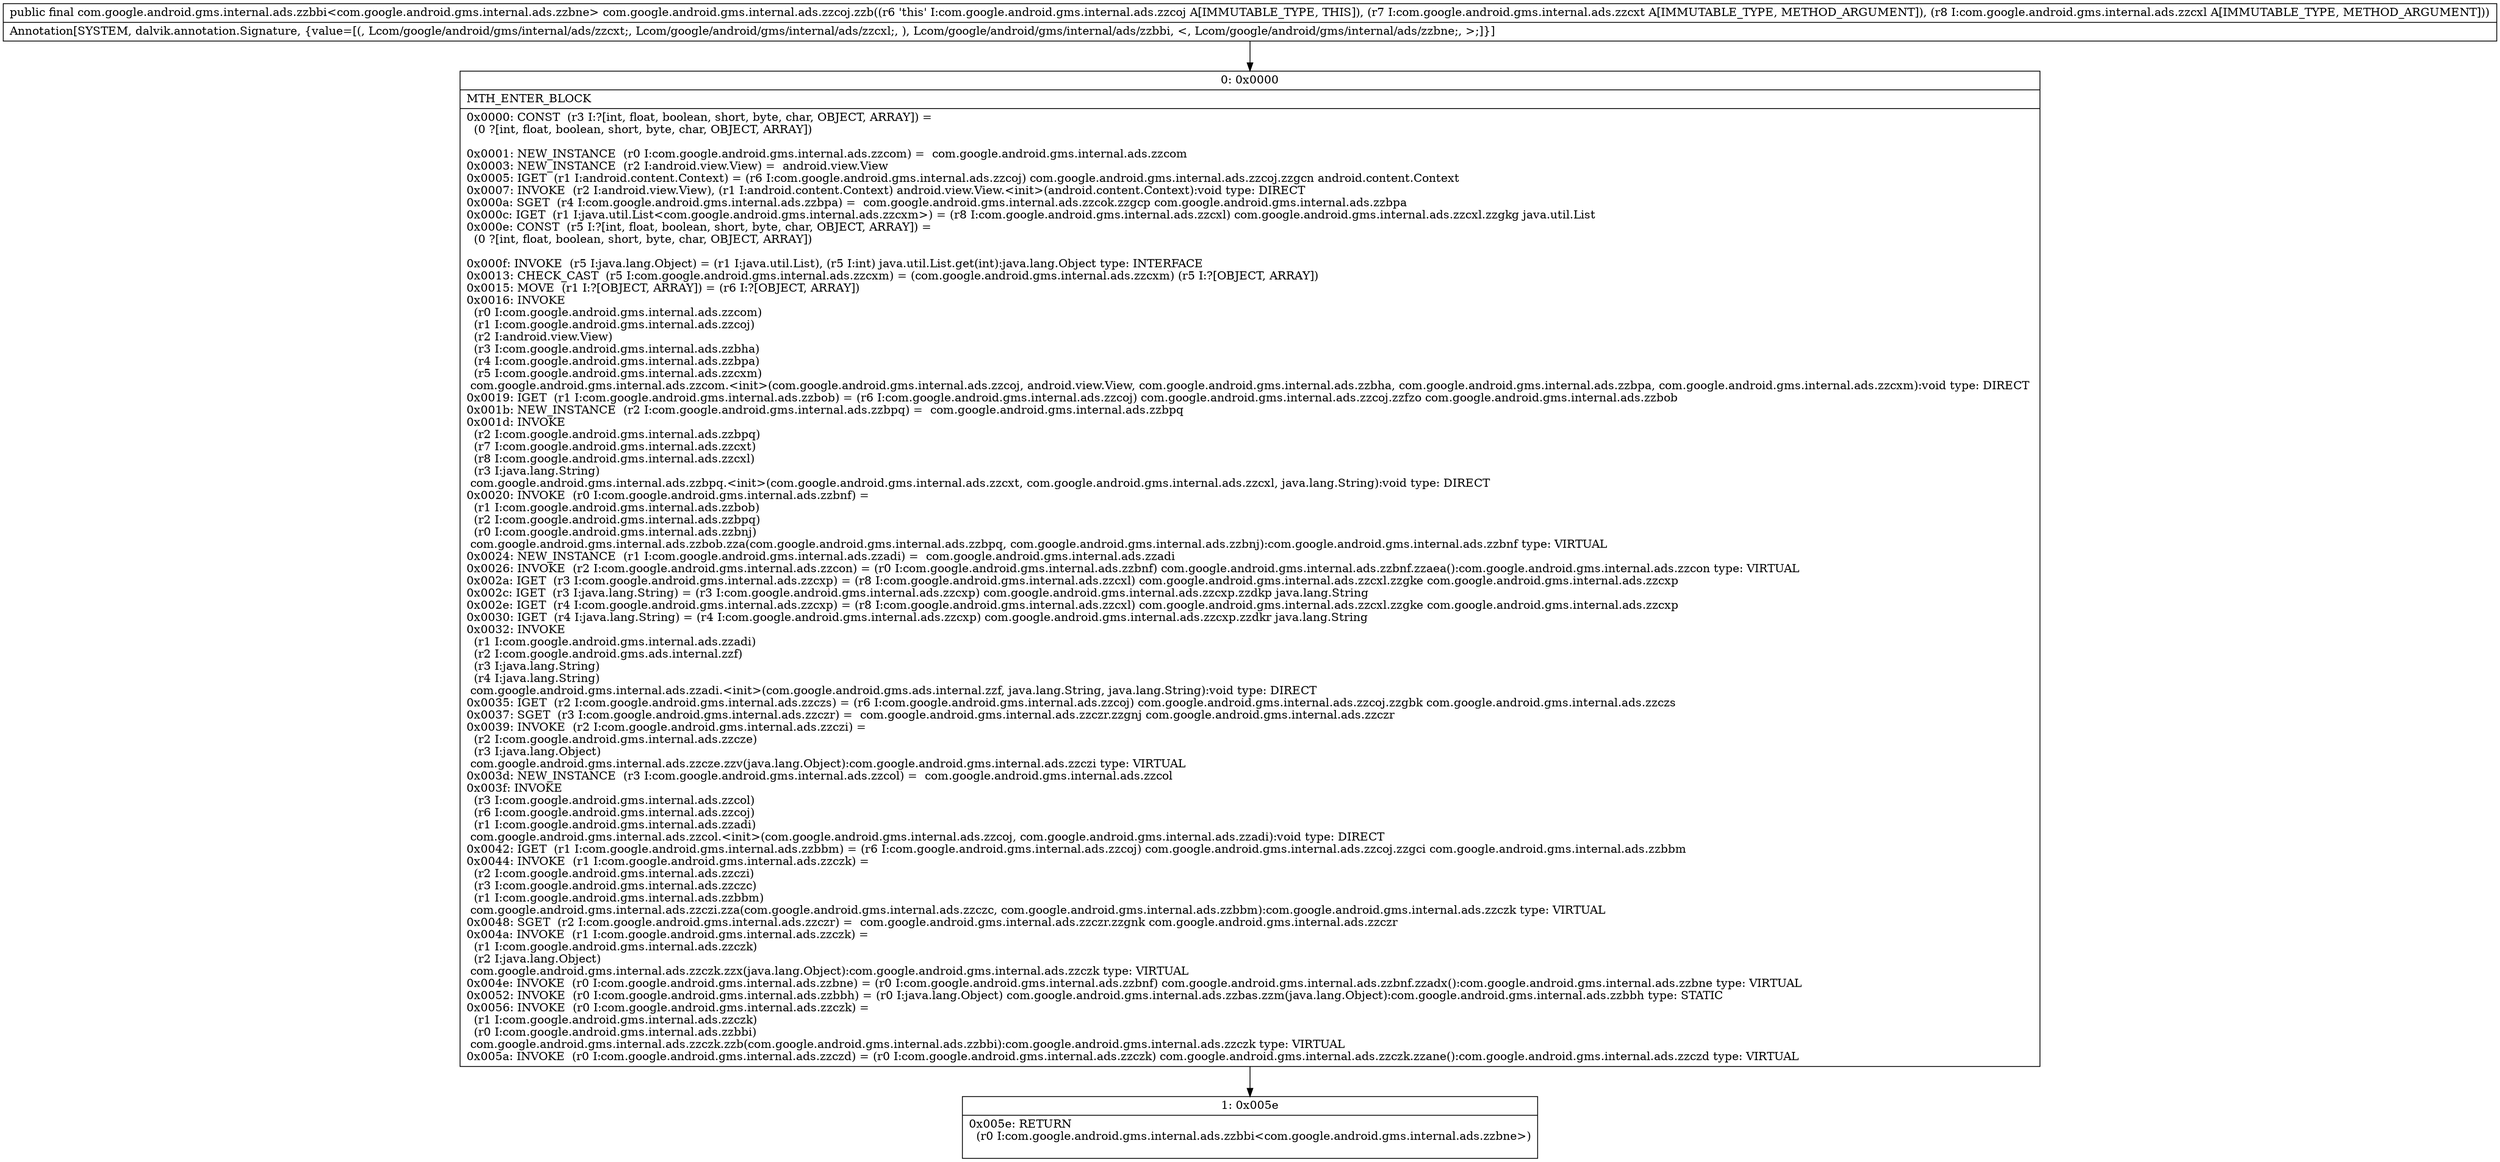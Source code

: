 digraph "CFG forcom.google.android.gms.internal.ads.zzcoj.zzb(Lcom\/google\/android\/gms\/internal\/ads\/zzcxt;Lcom\/google\/android\/gms\/internal\/ads\/zzcxl;)Lcom\/google\/android\/gms\/internal\/ads\/zzbbi;" {
Node_0 [shape=record,label="{0\:\ 0x0000|MTH_ENTER_BLOCK\l|0x0000: CONST  (r3 I:?[int, float, boolean, short, byte, char, OBJECT, ARRAY]) = \l  (0 ?[int, float, boolean, short, byte, char, OBJECT, ARRAY])\l \l0x0001: NEW_INSTANCE  (r0 I:com.google.android.gms.internal.ads.zzcom) =  com.google.android.gms.internal.ads.zzcom \l0x0003: NEW_INSTANCE  (r2 I:android.view.View) =  android.view.View \l0x0005: IGET  (r1 I:android.content.Context) = (r6 I:com.google.android.gms.internal.ads.zzcoj) com.google.android.gms.internal.ads.zzcoj.zzgcn android.content.Context \l0x0007: INVOKE  (r2 I:android.view.View), (r1 I:android.content.Context) android.view.View.\<init\>(android.content.Context):void type: DIRECT \l0x000a: SGET  (r4 I:com.google.android.gms.internal.ads.zzbpa) =  com.google.android.gms.internal.ads.zzcok.zzgcp com.google.android.gms.internal.ads.zzbpa \l0x000c: IGET  (r1 I:java.util.List\<com.google.android.gms.internal.ads.zzcxm\>) = (r8 I:com.google.android.gms.internal.ads.zzcxl) com.google.android.gms.internal.ads.zzcxl.zzgkg java.util.List \l0x000e: CONST  (r5 I:?[int, float, boolean, short, byte, char, OBJECT, ARRAY]) = \l  (0 ?[int, float, boolean, short, byte, char, OBJECT, ARRAY])\l \l0x000f: INVOKE  (r5 I:java.lang.Object) = (r1 I:java.util.List), (r5 I:int) java.util.List.get(int):java.lang.Object type: INTERFACE \l0x0013: CHECK_CAST  (r5 I:com.google.android.gms.internal.ads.zzcxm) = (com.google.android.gms.internal.ads.zzcxm) (r5 I:?[OBJECT, ARRAY]) \l0x0015: MOVE  (r1 I:?[OBJECT, ARRAY]) = (r6 I:?[OBJECT, ARRAY]) \l0x0016: INVOKE  \l  (r0 I:com.google.android.gms.internal.ads.zzcom)\l  (r1 I:com.google.android.gms.internal.ads.zzcoj)\l  (r2 I:android.view.View)\l  (r3 I:com.google.android.gms.internal.ads.zzbha)\l  (r4 I:com.google.android.gms.internal.ads.zzbpa)\l  (r5 I:com.google.android.gms.internal.ads.zzcxm)\l com.google.android.gms.internal.ads.zzcom.\<init\>(com.google.android.gms.internal.ads.zzcoj, android.view.View, com.google.android.gms.internal.ads.zzbha, com.google.android.gms.internal.ads.zzbpa, com.google.android.gms.internal.ads.zzcxm):void type: DIRECT \l0x0019: IGET  (r1 I:com.google.android.gms.internal.ads.zzbob) = (r6 I:com.google.android.gms.internal.ads.zzcoj) com.google.android.gms.internal.ads.zzcoj.zzfzo com.google.android.gms.internal.ads.zzbob \l0x001b: NEW_INSTANCE  (r2 I:com.google.android.gms.internal.ads.zzbpq) =  com.google.android.gms.internal.ads.zzbpq \l0x001d: INVOKE  \l  (r2 I:com.google.android.gms.internal.ads.zzbpq)\l  (r7 I:com.google.android.gms.internal.ads.zzcxt)\l  (r8 I:com.google.android.gms.internal.ads.zzcxl)\l  (r3 I:java.lang.String)\l com.google.android.gms.internal.ads.zzbpq.\<init\>(com.google.android.gms.internal.ads.zzcxt, com.google.android.gms.internal.ads.zzcxl, java.lang.String):void type: DIRECT \l0x0020: INVOKE  (r0 I:com.google.android.gms.internal.ads.zzbnf) = \l  (r1 I:com.google.android.gms.internal.ads.zzbob)\l  (r2 I:com.google.android.gms.internal.ads.zzbpq)\l  (r0 I:com.google.android.gms.internal.ads.zzbnj)\l com.google.android.gms.internal.ads.zzbob.zza(com.google.android.gms.internal.ads.zzbpq, com.google.android.gms.internal.ads.zzbnj):com.google.android.gms.internal.ads.zzbnf type: VIRTUAL \l0x0024: NEW_INSTANCE  (r1 I:com.google.android.gms.internal.ads.zzadi) =  com.google.android.gms.internal.ads.zzadi \l0x0026: INVOKE  (r2 I:com.google.android.gms.internal.ads.zzcon) = (r0 I:com.google.android.gms.internal.ads.zzbnf) com.google.android.gms.internal.ads.zzbnf.zzaea():com.google.android.gms.internal.ads.zzcon type: VIRTUAL \l0x002a: IGET  (r3 I:com.google.android.gms.internal.ads.zzcxp) = (r8 I:com.google.android.gms.internal.ads.zzcxl) com.google.android.gms.internal.ads.zzcxl.zzgke com.google.android.gms.internal.ads.zzcxp \l0x002c: IGET  (r3 I:java.lang.String) = (r3 I:com.google.android.gms.internal.ads.zzcxp) com.google.android.gms.internal.ads.zzcxp.zzdkp java.lang.String \l0x002e: IGET  (r4 I:com.google.android.gms.internal.ads.zzcxp) = (r8 I:com.google.android.gms.internal.ads.zzcxl) com.google.android.gms.internal.ads.zzcxl.zzgke com.google.android.gms.internal.ads.zzcxp \l0x0030: IGET  (r4 I:java.lang.String) = (r4 I:com.google.android.gms.internal.ads.zzcxp) com.google.android.gms.internal.ads.zzcxp.zzdkr java.lang.String \l0x0032: INVOKE  \l  (r1 I:com.google.android.gms.internal.ads.zzadi)\l  (r2 I:com.google.android.gms.ads.internal.zzf)\l  (r3 I:java.lang.String)\l  (r4 I:java.lang.String)\l com.google.android.gms.internal.ads.zzadi.\<init\>(com.google.android.gms.ads.internal.zzf, java.lang.String, java.lang.String):void type: DIRECT \l0x0035: IGET  (r2 I:com.google.android.gms.internal.ads.zzczs) = (r6 I:com.google.android.gms.internal.ads.zzcoj) com.google.android.gms.internal.ads.zzcoj.zzgbk com.google.android.gms.internal.ads.zzczs \l0x0037: SGET  (r3 I:com.google.android.gms.internal.ads.zzczr) =  com.google.android.gms.internal.ads.zzczr.zzgnj com.google.android.gms.internal.ads.zzczr \l0x0039: INVOKE  (r2 I:com.google.android.gms.internal.ads.zzczi) = \l  (r2 I:com.google.android.gms.internal.ads.zzcze)\l  (r3 I:java.lang.Object)\l com.google.android.gms.internal.ads.zzcze.zzv(java.lang.Object):com.google.android.gms.internal.ads.zzczi type: VIRTUAL \l0x003d: NEW_INSTANCE  (r3 I:com.google.android.gms.internal.ads.zzcol) =  com.google.android.gms.internal.ads.zzcol \l0x003f: INVOKE  \l  (r3 I:com.google.android.gms.internal.ads.zzcol)\l  (r6 I:com.google.android.gms.internal.ads.zzcoj)\l  (r1 I:com.google.android.gms.internal.ads.zzadi)\l com.google.android.gms.internal.ads.zzcol.\<init\>(com.google.android.gms.internal.ads.zzcoj, com.google.android.gms.internal.ads.zzadi):void type: DIRECT \l0x0042: IGET  (r1 I:com.google.android.gms.internal.ads.zzbbm) = (r6 I:com.google.android.gms.internal.ads.zzcoj) com.google.android.gms.internal.ads.zzcoj.zzgci com.google.android.gms.internal.ads.zzbbm \l0x0044: INVOKE  (r1 I:com.google.android.gms.internal.ads.zzczk) = \l  (r2 I:com.google.android.gms.internal.ads.zzczi)\l  (r3 I:com.google.android.gms.internal.ads.zzczc)\l  (r1 I:com.google.android.gms.internal.ads.zzbbm)\l com.google.android.gms.internal.ads.zzczi.zza(com.google.android.gms.internal.ads.zzczc, com.google.android.gms.internal.ads.zzbbm):com.google.android.gms.internal.ads.zzczk type: VIRTUAL \l0x0048: SGET  (r2 I:com.google.android.gms.internal.ads.zzczr) =  com.google.android.gms.internal.ads.zzczr.zzgnk com.google.android.gms.internal.ads.zzczr \l0x004a: INVOKE  (r1 I:com.google.android.gms.internal.ads.zzczk) = \l  (r1 I:com.google.android.gms.internal.ads.zzczk)\l  (r2 I:java.lang.Object)\l com.google.android.gms.internal.ads.zzczk.zzx(java.lang.Object):com.google.android.gms.internal.ads.zzczk type: VIRTUAL \l0x004e: INVOKE  (r0 I:com.google.android.gms.internal.ads.zzbne) = (r0 I:com.google.android.gms.internal.ads.zzbnf) com.google.android.gms.internal.ads.zzbnf.zzadx():com.google.android.gms.internal.ads.zzbne type: VIRTUAL \l0x0052: INVOKE  (r0 I:com.google.android.gms.internal.ads.zzbbh) = (r0 I:java.lang.Object) com.google.android.gms.internal.ads.zzbas.zzm(java.lang.Object):com.google.android.gms.internal.ads.zzbbh type: STATIC \l0x0056: INVOKE  (r0 I:com.google.android.gms.internal.ads.zzczk) = \l  (r1 I:com.google.android.gms.internal.ads.zzczk)\l  (r0 I:com.google.android.gms.internal.ads.zzbbi)\l com.google.android.gms.internal.ads.zzczk.zzb(com.google.android.gms.internal.ads.zzbbi):com.google.android.gms.internal.ads.zzczk type: VIRTUAL \l0x005a: INVOKE  (r0 I:com.google.android.gms.internal.ads.zzczd) = (r0 I:com.google.android.gms.internal.ads.zzczk) com.google.android.gms.internal.ads.zzczk.zzane():com.google.android.gms.internal.ads.zzczd type: VIRTUAL \l}"];
Node_1 [shape=record,label="{1\:\ 0x005e|0x005e: RETURN  \l  (r0 I:com.google.android.gms.internal.ads.zzbbi\<com.google.android.gms.internal.ads.zzbne\>)\l \l}"];
MethodNode[shape=record,label="{public final com.google.android.gms.internal.ads.zzbbi\<com.google.android.gms.internal.ads.zzbne\> com.google.android.gms.internal.ads.zzcoj.zzb((r6 'this' I:com.google.android.gms.internal.ads.zzcoj A[IMMUTABLE_TYPE, THIS]), (r7 I:com.google.android.gms.internal.ads.zzcxt A[IMMUTABLE_TYPE, METHOD_ARGUMENT]), (r8 I:com.google.android.gms.internal.ads.zzcxl A[IMMUTABLE_TYPE, METHOD_ARGUMENT]))  | Annotation[SYSTEM, dalvik.annotation.Signature, \{value=[(, Lcom\/google\/android\/gms\/internal\/ads\/zzcxt;, Lcom\/google\/android\/gms\/internal\/ads\/zzcxl;, ), Lcom\/google\/android\/gms\/internal\/ads\/zzbbi, \<, Lcom\/google\/android\/gms\/internal\/ads\/zzbne;, \>;]\}]\l}"];
MethodNode -> Node_0;
Node_0 -> Node_1;
}

